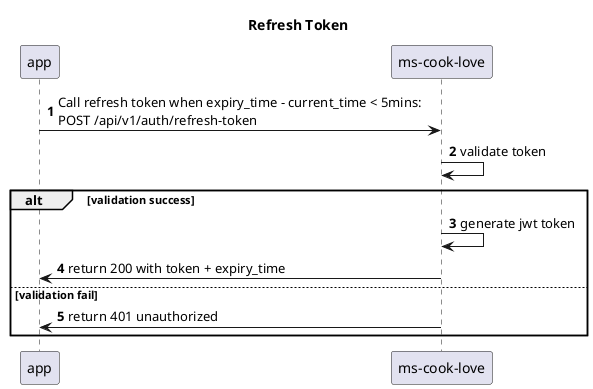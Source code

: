 @startuml
'https://plantuml.com/sequence-diagram

title Refresh Token
autonumber
participant app
participant "ms-cook-love" as mcl

app -> mcl: Call refresh token when expiry_time - current_time < 5mins: \nPOST /api/v1/auth/refresh-token
mcl -> mcl: validate token
alt validation success
 mcl -> mcl: generate jwt token
 mcl -> app: return 200 with token + expiry_time
else validation fail
    mcl->app: return 401 unauthorized
end

@enduml